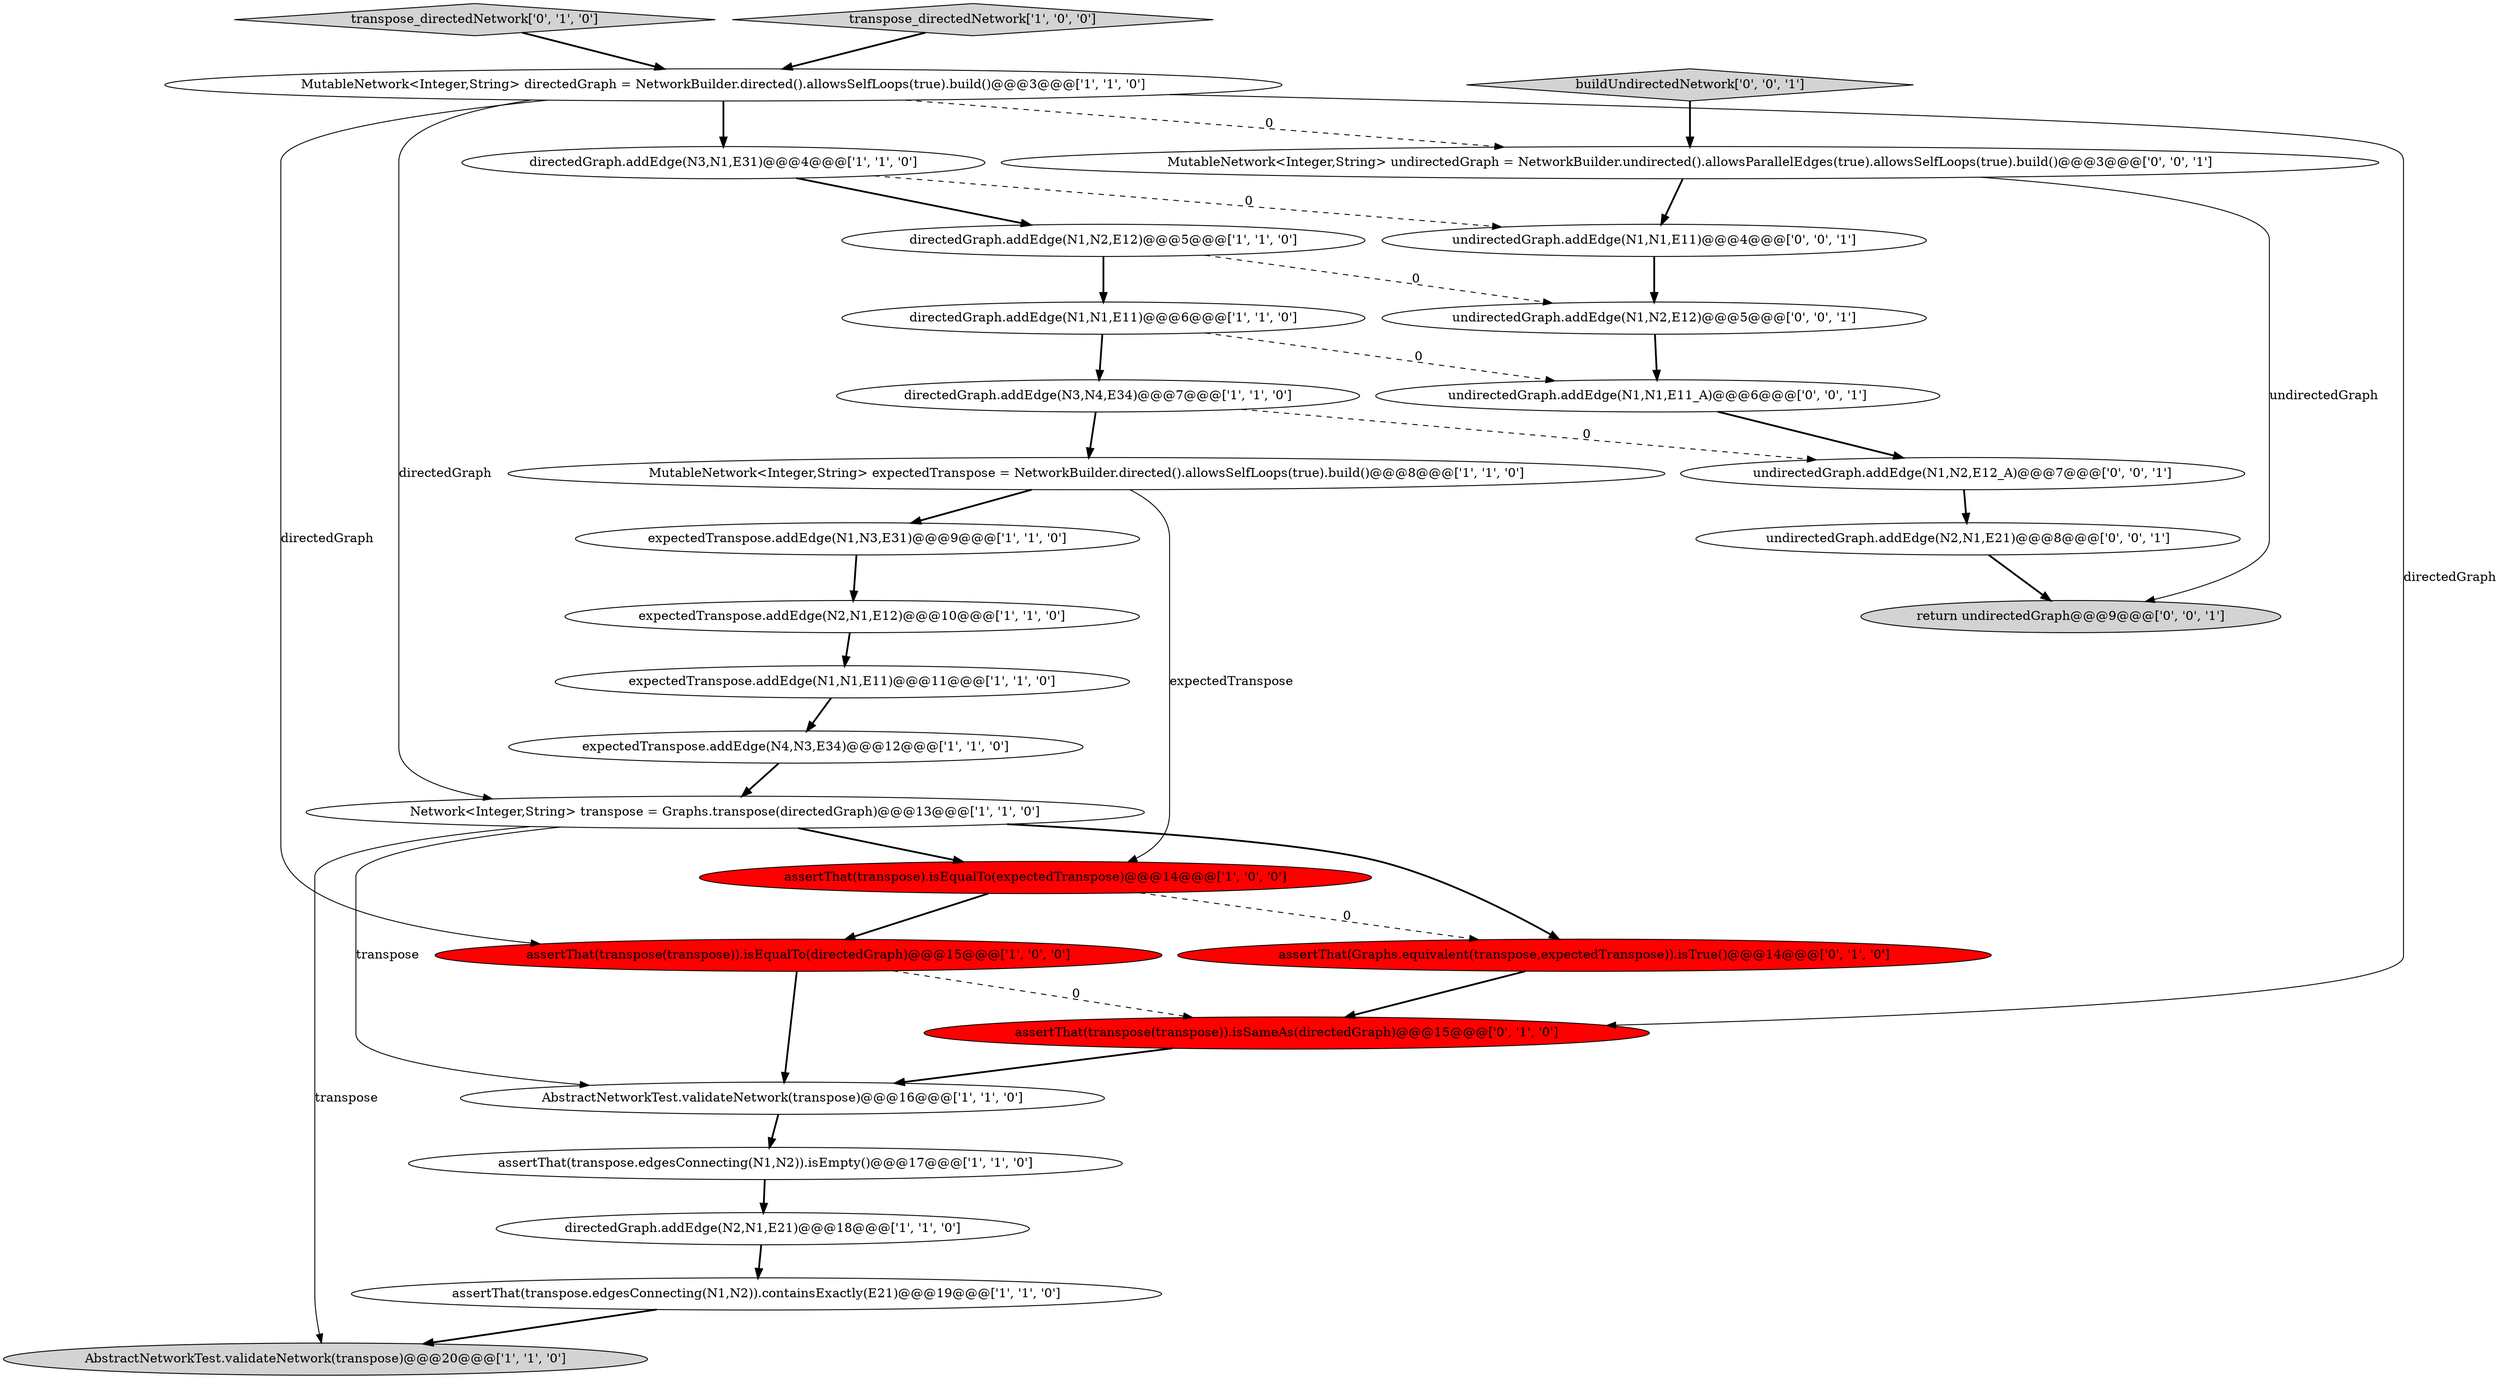 digraph {
0 [style = filled, label = "directedGraph.addEdge(N3,N4,E34)@@@7@@@['1', '1', '0']", fillcolor = white, shape = ellipse image = "AAA0AAABBB1BBB"];
21 [style = filled, label = "transpose_directedNetwork['0', '1', '0']", fillcolor = lightgray, shape = diamond image = "AAA0AAABBB2BBB"];
18 [style = filled, label = "directedGraph.addEdge(N1,N1,E11)@@@6@@@['1', '1', '0']", fillcolor = white, shape = ellipse image = "AAA0AAABBB1BBB"];
14 [style = filled, label = "assertThat(transpose).isEqualTo(expectedTranspose)@@@14@@@['1', '0', '0']", fillcolor = red, shape = ellipse image = "AAA1AAABBB1BBB"];
20 [style = filled, label = "assertThat(Graphs.equivalent(transpose,expectedTranspose)).isTrue()@@@14@@@['0', '1', '0']", fillcolor = red, shape = ellipse image = "AAA1AAABBB2BBB"];
2 [style = filled, label = "AbstractNetworkTest.validateNetwork(transpose)@@@16@@@['1', '1', '0']", fillcolor = white, shape = ellipse image = "AAA0AAABBB1BBB"];
17 [style = filled, label = "expectedTranspose.addEdge(N1,N3,E31)@@@9@@@['1', '1', '0']", fillcolor = white, shape = ellipse image = "AAA0AAABBB1BBB"];
7 [style = filled, label = "assertThat(transpose.edgesConnecting(N1,N2)).isEmpty()@@@17@@@['1', '1', '0']", fillcolor = white, shape = ellipse image = "AAA0AAABBB1BBB"];
22 [style = filled, label = "undirectedGraph.addEdge(N1,N1,E11_A)@@@6@@@['0', '0', '1']", fillcolor = white, shape = ellipse image = "AAA0AAABBB3BBB"];
4 [style = filled, label = "directedGraph.addEdge(N3,N1,E31)@@@4@@@['1', '1', '0']", fillcolor = white, shape = ellipse image = "AAA0AAABBB1BBB"];
23 [style = filled, label = "buildUndirectedNetwork['0', '0', '1']", fillcolor = lightgray, shape = diamond image = "AAA0AAABBB3BBB"];
11 [style = filled, label = "MutableNetwork<Integer,String> directedGraph = NetworkBuilder.directed().allowsSelfLoops(true).build()@@@3@@@['1', '1', '0']", fillcolor = white, shape = ellipse image = "AAA0AAABBB1BBB"];
16 [style = filled, label = "AbstractNetworkTest.validateNetwork(transpose)@@@20@@@['1', '1', '0']", fillcolor = lightgray, shape = ellipse image = "AAA0AAABBB1BBB"];
10 [style = filled, label = "transpose_directedNetwork['1', '0', '0']", fillcolor = lightgray, shape = diamond image = "AAA0AAABBB1BBB"];
25 [style = filled, label = "undirectedGraph.addEdge(N1,N1,E11)@@@4@@@['0', '0', '1']", fillcolor = white, shape = ellipse image = "AAA0AAABBB3BBB"];
5 [style = filled, label = "assertThat(transpose.edgesConnecting(N1,N2)).containsExactly(E21)@@@19@@@['1', '1', '0']", fillcolor = white, shape = ellipse image = "AAA0AAABBB1BBB"];
28 [style = filled, label = "return undirectedGraph@@@9@@@['0', '0', '1']", fillcolor = lightgray, shape = ellipse image = "AAA0AAABBB3BBB"];
8 [style = filled, label = "Network<Integer,String> transpose = Graphs.transpose(directedGraph)@@@13@@@['1', '1', '0']", fillcolor = white, shape = ellipse image = "AAA0AAABBB1BBB"];
9 [style = filled, label = "expectedTranspose.addEdge(N4,N3,E34)@@@12@@@['1', '1', '0']", fillcolor = white, shape = ellipse image = "AAA0AAABBB1BBB"];
15 [style = filled, label = "expectedTranspose.addEdge(N2,N1,E12)@@@10@@@['1', '1', '0']", fillcolor = white, shape = ellipse image = "AAA0AAABBB1BBB"];
27 [style = filled, label = "undirectedGraph.addEdge(N1,N2,E12)@@@5@@@['0', '0', '1']", fillcolor = white, shape = ellipse image = "AAA0AAABBB3BBB"];
3 [style = filled, label = "directedGraph.addEdge(N2,N1,E21)@@@18@@@['1', '1', '0']", fillcolor = white, shape = ellipse image = "AAA0AAABBB1BBB"];
29 [style = filled, label = "undirectedGraph.addEdge(N1,N2,E12_A)@@@7@@@['0', '0', '1']", fillcolor = white, shape = ellipse image = "AAA0AAABBB3BBB"];
12 [style = filled, label = "assertThat(transpose(transpose)).isEqualTo(directedGraph)@@@15@@@['1', '0', '0']", fillcolor = red, shape = ellipse image = "AAA1AAABBB1BBB"];
1 [style = filled, label = "MutableNetwork<Integer,String> expectedTranspose = NetworkBuilder.directed().allowsSelfLoops(true).build()@@@8@@@['1', '1', '0']", fillcolor = white, shape = ellipse image = "AAA0AAABBB1BBB"];
13 [style = filled, label = "directedGraph.addEdge(N1,N2,E12)@@@5@@@['1', '1', '0']", fillcolor = white, shape = ellipse image = "AAA0AAABBB1BBB"];
19 [style = filled, label = "assertThat(transpose(transpose)).isSameAs(directedGraph)@@@15@@@['0', '1', '0']", fillcolor = red, shape = ellipse image = "AAA1AAABBB2BBB"];
26 [style = filled, label = "undirectedGraph.addEdge(N2,N1,E21)@@@8@@@['0', '0', '1']", fillcolor = white, shape = ellipse image = "AAA0AAABBB3BBB"];
6 [style = filled, label = "expectedTranspose.addEdge(N1,N1,E11)@@@11@@@['1', '1', '0']", fillcolor = white, shape = ellipse image = "AAA0AAABBB1BBB"];
24 [style = filled, label = "MutableNetwork<Integer,String> undirectedGraph = NetworkBuilder.undirected().allowsParallelEdges(true).allowsSelfLoops(true).build()@@@3@@@['0', '0', '1']", fillcolor = white, shape = ellipse image = "AAA0AAABBB3BBB"];
11->19 [style = solid, label="directedGraph"];
18->22 [style = dashed, label="0"];
4->13 [style = bold, label=""];
11->4 [style = bold, label=""];
22->29 [style = bold, label=""];
8->14 [style = bold, label=""];
14->20 [style = dashed, label="0"];
15->6 [style = bold, label=""];
8->16 [style = solid, label="transpose"];
19->2 [style = bold, label=""];
24->28 [style = solid, label="undirectedGraph"];
9->8 [style = bold, label=""];
27->22 [style = bold, label=""];
7->3 [style = bold, label=""];
1->17 [style = bold, label=""];
29->26 [style = bold, label=""];
5->16 [style = bold, label=""];
4->25 [style = dashed, label="0"];
25->27 [style = bold, label=""];
12->2 [style = bold, label=""];
3->5 [style = bold, label=""];
23->24 [style = bold, label=""];
8->20 [style = bold, label=""];
13->27 [style = dashed, label="0"];
12->19 [style = dashed, label="0"];
21->11 [style = bold, label=""];
0->1 [style = bold, label=""];
24->25 [style = bold, label=""];
8->2 [style = solid, label="transpose"];
14->12 [style = bold, label=""];
11->24 [style = dashed, label="0"];
0->29 [style = dashed, label="0"];
17->15 [style = bold, label=""];
1->14 [style = solid, label="expectedTranspose"];
26->28 [style = bold, label=""];
2->7 [style = bold, label=""];
11->8 [style = solid, label="directedGraph"];
6->9 [style = bold, label=""];
11->12 [style = solid, label="directedGraph"];
20->19 [style = bold, label=""];
18->0 [style = bold, label=""];
13->18 [style = bold, label=""];
10->11 [style = bold, label=""];
}
